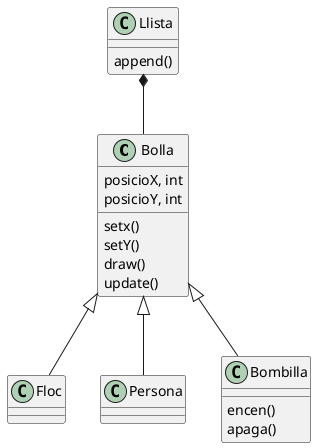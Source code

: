 @startuml
Bolla <|-- Floc
Bolla <|-- Persona
Bolla <|-- Bombilla

Bolla : posicioX, int
Bolla : posicioY, int
Bolla : setx()
Bolla : setY()
Bolla : draw()
Bolla : update()

Bombilla : encen()
Bombilla : apaga()

Llista *-- Bolla

Llista : append() 

@enduml